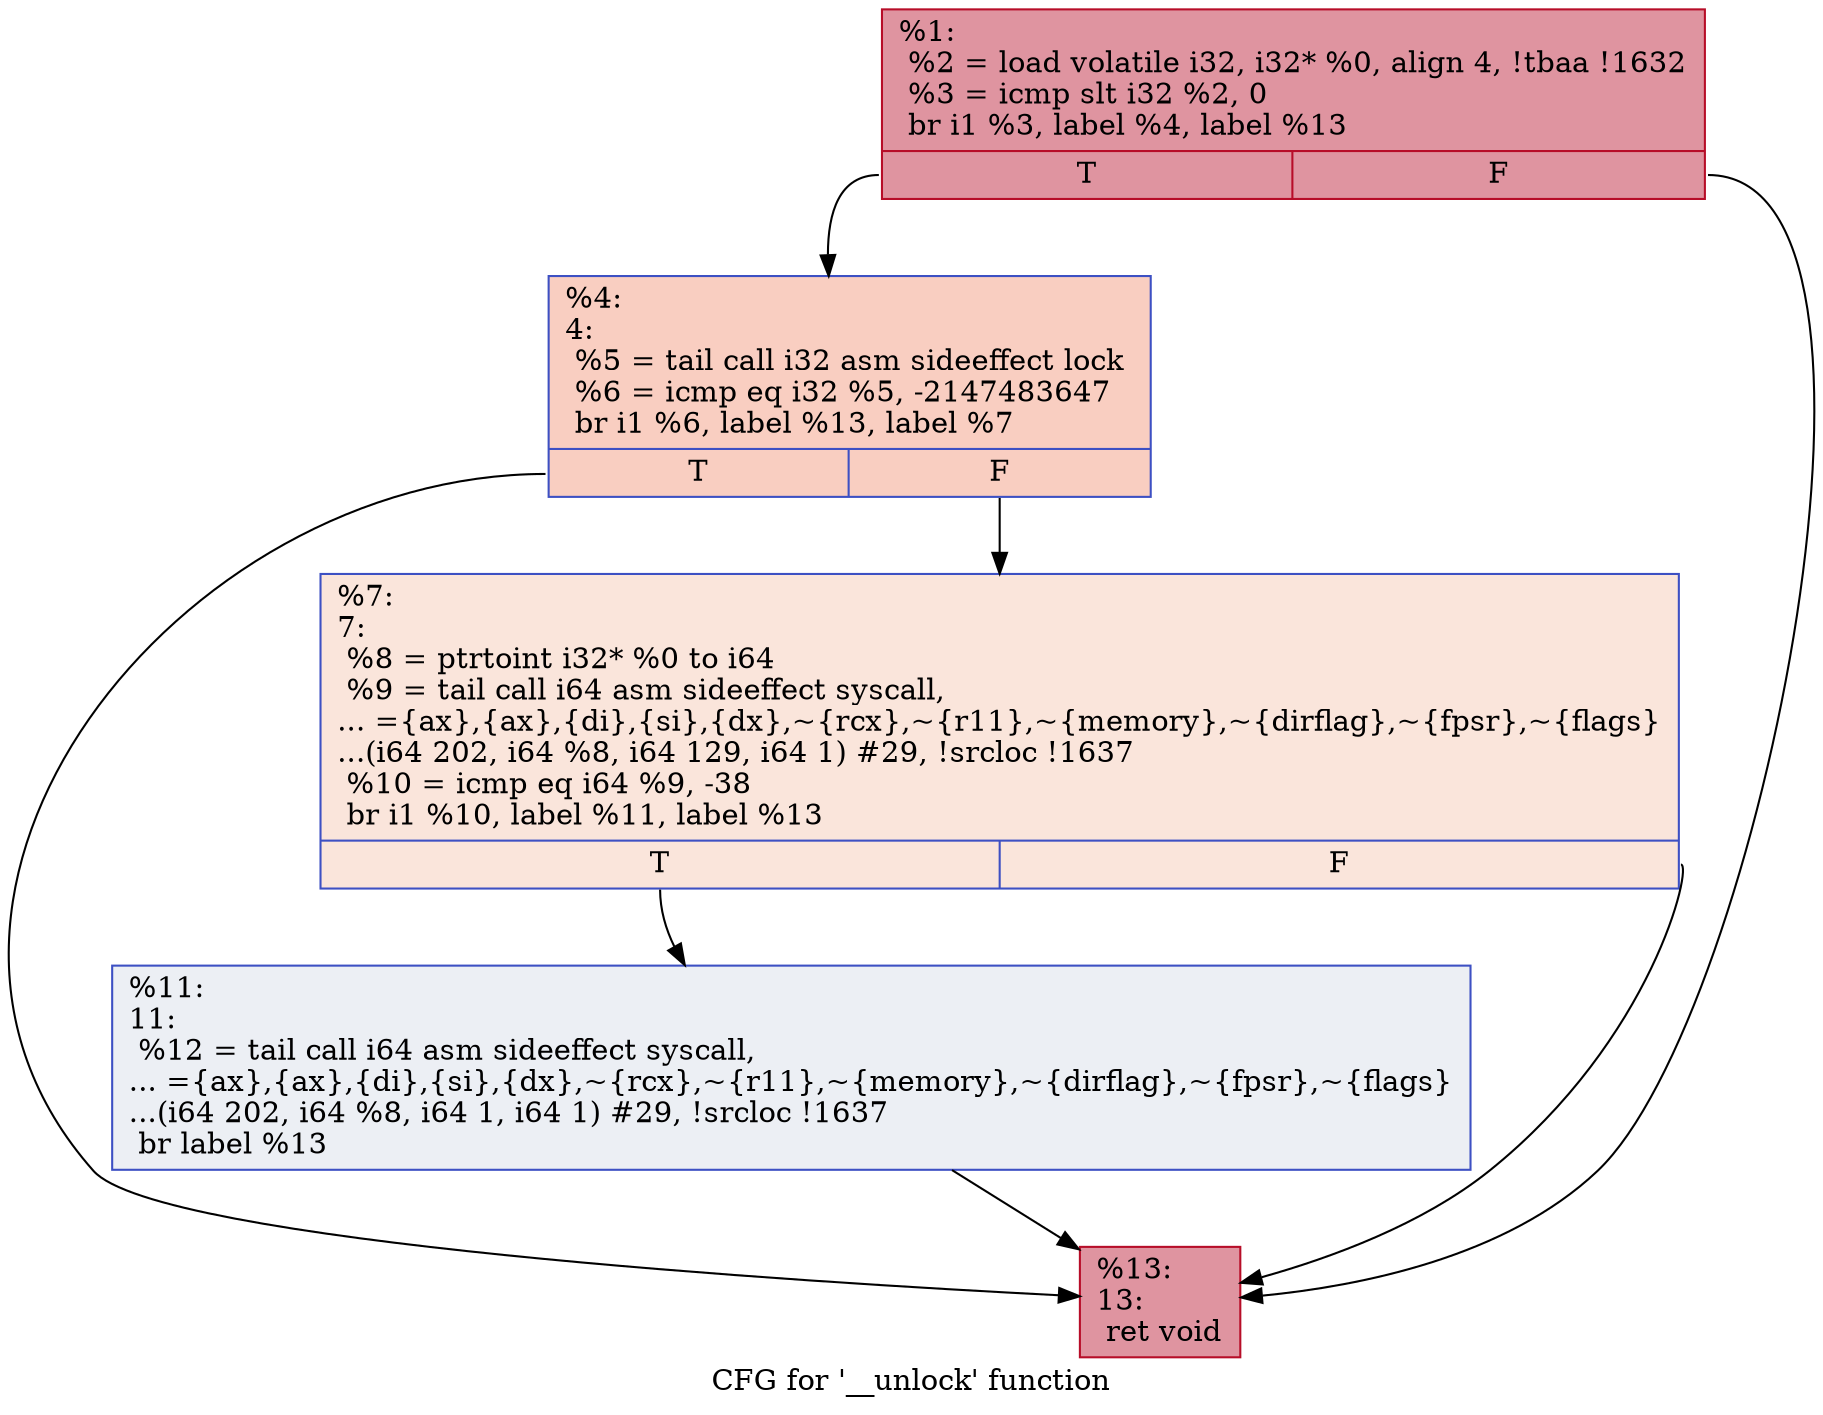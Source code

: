 digraph "CFG for '__unlock' function" {
	label="CFG for '__unlock' function";

	Node0x1504820 [shape=record,color="#b70d28ff", style=filled, fillcolor="#b70d2870",label="{%1:\l  %2 = load volatile i32, i32* %0, align 4, !tbaa !1632\l  %3 = icmp slt i32 %2, 0\l  br i1 %3, label %4, label %13\l|{<s0>T|<s1>F}}"];
	Node0x1504820:s0 -> Node0x1504870;
	Node0x1504820:s1 -> Node0x1504960;
	Node0x1504870 [shape=record,color="#3d50c3ff", style=filled, fillcolor="#f2907270",label="{%4:\l4:                                                \l  %5 = tail call i32 asm sideeffect lock \l  %6 = icmp eq i32 %5, -2147483647\l  br i1 %6, label %13, label %7\l|{<s0>T|<s1>F}}"];
	Node0x1504870:s0 -> Node0x1504960;
	Node0x1504870:s1 -> Node0x15048c0;
	Node0x15048c0 [shape=record,color="#3d50c3ff", style=filled, fillcolor="#f4c5ad70",label="{%7:\l7:                                                \l  %8 = ptrtoint i32* %0 to i64\l  %9 = tail call i64 asm sideeffect syscall,\l... =\{ax\},\{ax\},\{di\},\{si\},\{dx\},~\{rcx\},~\{r11\},~\{memory\},~\{dirflag\},~\{fpsr\},~\{flags\}\l...(i64 202, i64 %8, i64 129, i64 1) #29, !srcloc !1637\l  %10 = icmp eq i64 %9, -38\l  br i1 %10, label %11, label %13\l|{<s0>T|<s1>F}}"];
	Node0x15048c0:s0 -> Node0x1504910;
	Node0x15048c0:s1 -> Node0x1504960;
	Node0x1504910 [shape=record,color="#3d50c3ff", style=filled, fillcolor="#d4dbe670",label="{%11:\l11:                                               \l  %12 = tail call i64 asm sideeffect syscall,\l... =\{ax\},\{ax\},\{di\},\{si\},\{dx\},~\{rcx\},~\{r11\},~\{memory\},~\{dirflag\},~\{fpsr\},~\{flags\}\l...(i64 202, i64 %8, i64 1, i64 1) #29, !srcloc !1637\l  br label %13\l}"];
	Node0x1504910 -> Node0x1504960;
	Node0x1504960 [shape=record,color="#b70d28ff", style=filled, fillcolor="#b70d2870",label="{%13:\l13:                                               \l  ret void\l}"];
}
